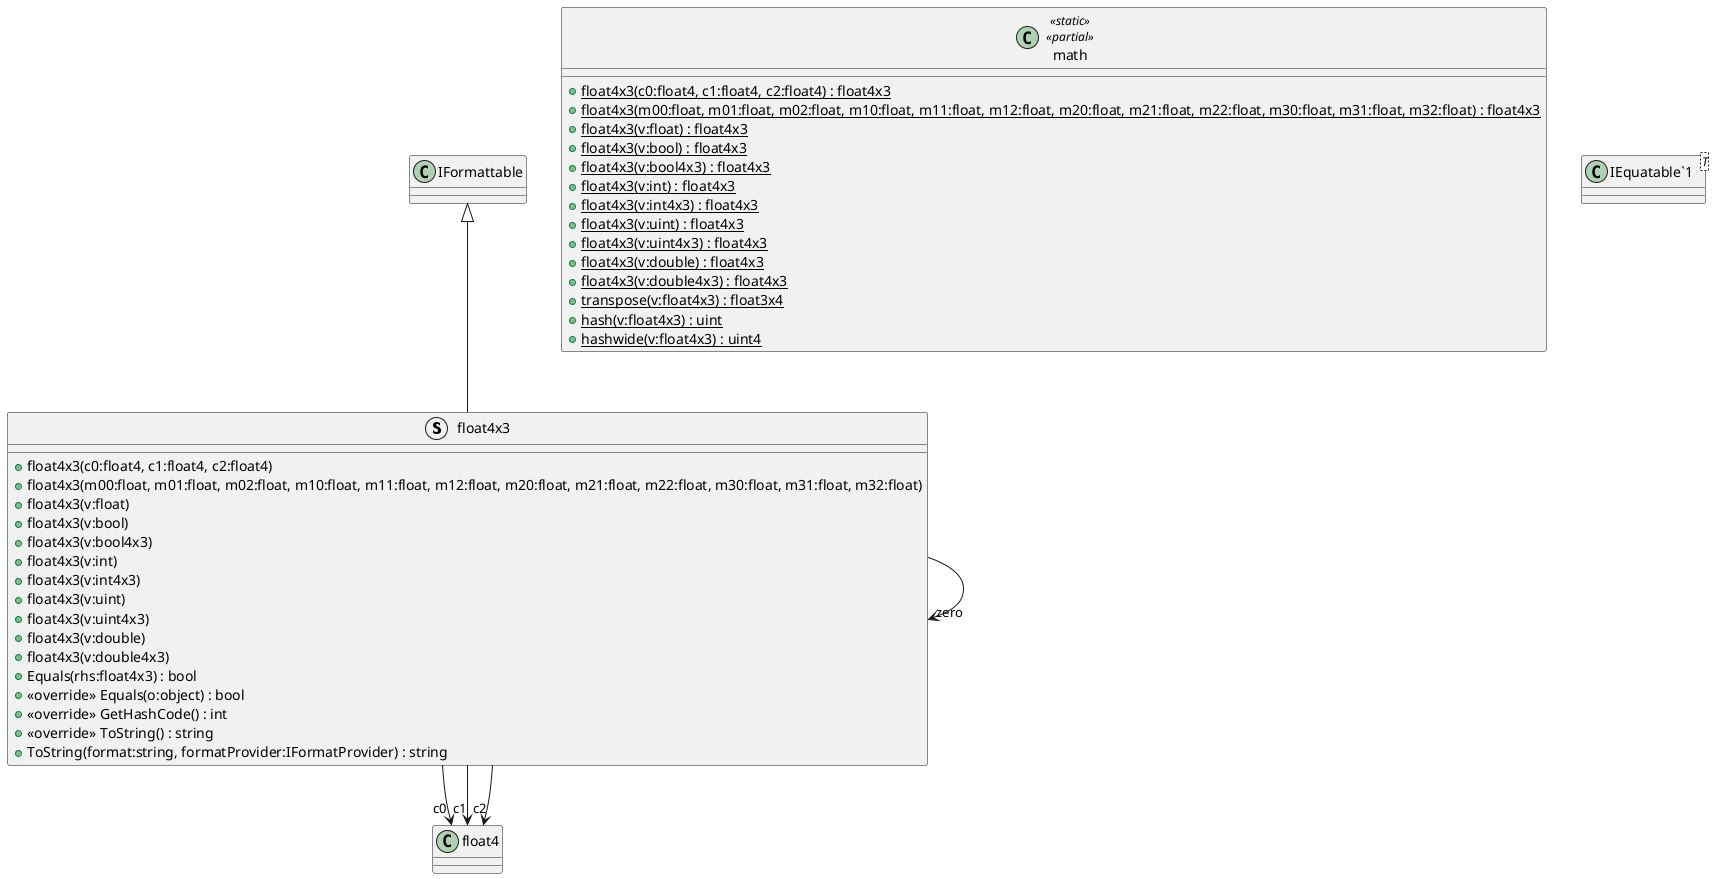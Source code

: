 @startuml
struct float4x3 {
    + float4x3(c0:float4, c1:float4, c2:float4)
    + float4x3(m00:float, m01:float, m02:float, m10:float, m11:float, m12:float, m20:float, m21:float, m22:float, m30:float, m31:float, m32:float)
    + float4x3(v:float)
    + float4x3(v:bool)
    + float4x3(v:bool4x3)
    + float4x3(v:int)
    + float4x3(v:int4x3)
    + float4x3(v:uint)
    + float4x3(v:uint4x3)
    + float4x3(v:double)
    + float4x3(v:double4x3)
    + Equals(rhs:float4x3) : bool
    + <<override>> Equals(o:object) : bool
    + <<override>> GetHashCode() : int
    + <<override>> ToString() : string
    + ToString(format:string, formatProvider:IFormatProvider) : string
}
class math <<static>> <<partial>> {
    + {static} float4x3(c0:float4, c1:float4, c2:float4) : float4x3
    + {static} float4x3(m00:float, m01:float, m02:float, m10:float, m11:float, m12:float, m20:float, m21:float, m22:float, m30:float, m31:float, m32:float) : float4x3
    + {static} float4x3(v:float) : float4x3
    + {static} float4x3(v:bool) : float4x3
    + {static} float4x3(v:bool4x3) : float4x3
    + {static} float4x3(v:int) : float4x3
    + {static} float4x3(v:int4x3) : float4x3
    + {static} float4x3(v:uint) : float4x3
    + {static} float4x3(v:uint4x3) : float4x3
    + {static} float4x3(v:double) : float4x3
    + {static} float4x3(v:double4x3) : float4x3
    + {static} transpose(v:float4x3) : float3x4
    + {static} hash(v:float4x3) : uint
    + {static} hashwide(v:float4x3) : uint4
}
class "IEquatable`1"<T> {
}
IFormattable <|-- float4x3
float4x3 --> "c0" float4
float4x3 --> "c1" float4
float4x3 --> "c2" float4
float4x3 --> "zero" float4x3
@enduml
